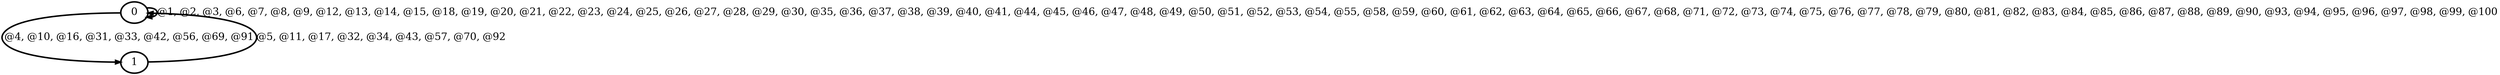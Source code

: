 digraph G {
        node [style=rounded, penwidth=3, fontsize=20, shape=oval];
        "0" -> "0" [label="@1, @2, @3, @6, @7, @8, @9, @12, @13, @14, @15, @18, @19, @20, @21, @22, @23, @24, @25, @26, @27, @28, @29, @30, @35, @36, @37, @38, @39, @40, @41, @44, @45, @46, @47, @48, @49, @50, @51, @52, @53, @54, @55, @58, @59, @60, @61, @62, @63, @64, @65, @66, @67, @68, @71, @72, @73, @74, @75, @76, @77, @78, @79, @80, @81, @82, @83, @84, @85, @86, @87, @88, @89, @90, @93, @94, @95, @96, @97, @98, @99, @100", color=black,arrowsize=1,style=bold,penwidth=3,fontsize=20];
"0" -> "1" [label="@4, @10, @16, @31, @33, @42, @56, @69, @91", color=black,arrowsize=1,style=bold,penwidth=3,fontsize=20];
"1" -> "0" [label="@5, @11, @17, @32, @34, @43, @57, @70, @92", color=black,arrowsize=1,style=bold,penwidth=3,fontsize=20];
}
